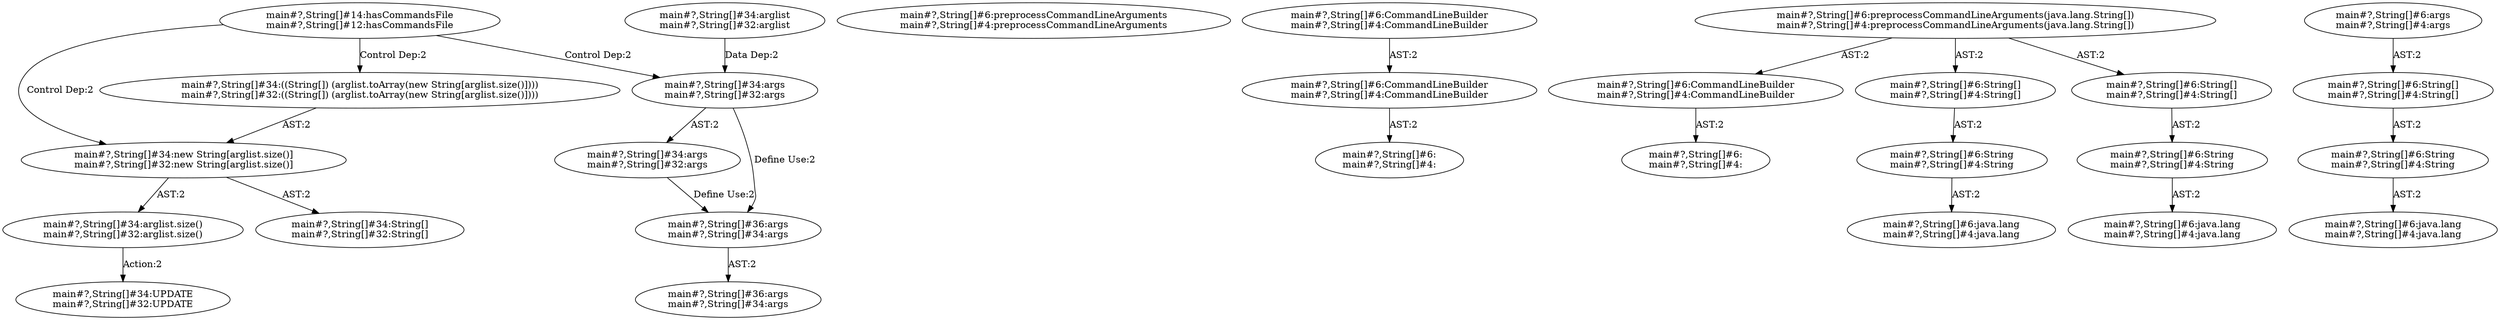 digraph "Pattern" {
0 [label="main#?,String[]#34:UPDATE
main#?,String[]#32:UPDATE" shape=ellipse]
1 [label="main#?,String[]#34:arglist.size()
main#?,String[]#32:arglist.size()" shape=ellipse]
2 [label="main#?,String[]#34:new String[arglist.size()]
main#?,String[]#32:new String[arglist.size()]" shape=ellipse]
3 [label="main#?,String[]#14:hasCommandsFile
main#?,String[]#12:hasCommandsFile" shape=ellipse]
4 [label="main#?,String[]#34:((String[]) (arglist.toArray(new String[arglist.size()])))
main#?,String[]#32:((String[]) (arglist.toArray(new String[arglist.size()])))" shape=ellipse]
5 [label="main#?,String[]#34:String[]
main#?,String[]#32:String[]" shape=ellipse]
6 [label="main#?,String[]#6:preprocessCommandLineArguments
main#?,String[]#4:preprocessCommandLineArguments" shape=ellipse]
7 [label="main#?,String[]#6:CommandLineBuilder
main#?,String[]#4:CommandLineBuilder" shape=ellipse]
8 [label="main#?,String[]#6:CommandLineBuilder
main#?,String[]#4:CommandLineBuilder" shape=ellipse]
9 [label="main#?,String[]#6:
main#?,String[]#4:" shape=ellipse]
10 [label="main#?,String[]#6:preprocessCommandLineArguments(java.lang.String[])
main#?,String[]#4:preprocessCommandLineArguments(java.lang.String[])" shape=ellipse]
11 [label="main#?,String[]#6:CommandLineBuilder
main#?,String[]#4:CommandLineBuilder" shape=ellipse]
12 [label="main#?,String[]#6:
main#?,String[]#4:" shape=ellipse]
13 [label="main#?,String[]#6:String[]
main#?,String[]#4:String[]" shape=ellipse]
14 [label="main#?,String[]#6:String
main#?,String[]#4:String" shape=ellipse]
15 [label="main#?,String[]#6:java.lang
main#?,String[]#4:java.lang" shape=ellipse]
16 [label="main#?,String[]#6:String[]
main#?,String[]#4:String[]" shape=ellipse]
17 [label="main#?,String[]#6:String
main#?,String[]#4:String" shape=ellipse]
18 [label="main#?,String[]#6:java.lang
main#?,String[]#4:java.lang" shape=ellipse]
19 [label="main#?,String[]#34:arglist
main#?,String[]#32:arglist" shape=ellipse]
20 [label="main#?,String[]#6:args
main#?,String[]#4:args" shape=ellipse]
21 [label="main#?,String[]#6:String[]
main#?,String[]#4:String[]" shape=ellipse]
22 [label="main#?,String[]#6:String
main#?,String[]#4:String" shape=ellipse]
23 [label="main#?,String[]#6:java.lang
main#?,String[]#4:java.lang" shape=ellipse]
24 [label="main#?,String[]#34:args
main#?,String[]#32:args" shape=ellipse]
25 [label="main#?,String[]#34:args
main#?,String[]#32:args" shape=ellipse]
26 [label="main#?,String[]#36:args
main#?,String[]#34:args" shape=ellipse]
27 [label="main#?,String[]#36:args
main#?,String[]#34:args" shape=ellipse]
1 -> 0 [label="Action:2"];
2 -> 1 [label="AST:2"];
2 -> 5 [label="AST:2"];
3 -> 2 [label="Control Dep:2"];
3 -> 24 [label="Control Dep:2"];
3 -> 4 [label="Control Dep:2"];
4 -> 2 [label="AST:2"];
7 -> 8 [label="AST:2"];
8 -> 9 [label="AST:2"];
10 -> 11 [label="AST:2"];
10 -> 13 [label="AST:2"];
10 -> 16 [label="AST:2"];
11 -> 12 [label="AST:2"];
13 -> 14 [label="AST:2"];
14 -> 15 [label="AST:2"];
16 -> 17 [label="AST:2"];
17 -> 18 [label="AST:2"];
19 -> 24 [label="Data Dep:2"];
20 -> 21 [label="AST:2"];
21 -> 22 [label="AST:2"];
22 -> 23 [label="AST:2"];
24 -> 25 [label="AST:2"];
24 -> 26 [label="Define Use:2"];
25 -> 26 [label="Define Use:2"];
26 -> 27 [label="AST:2"];
}